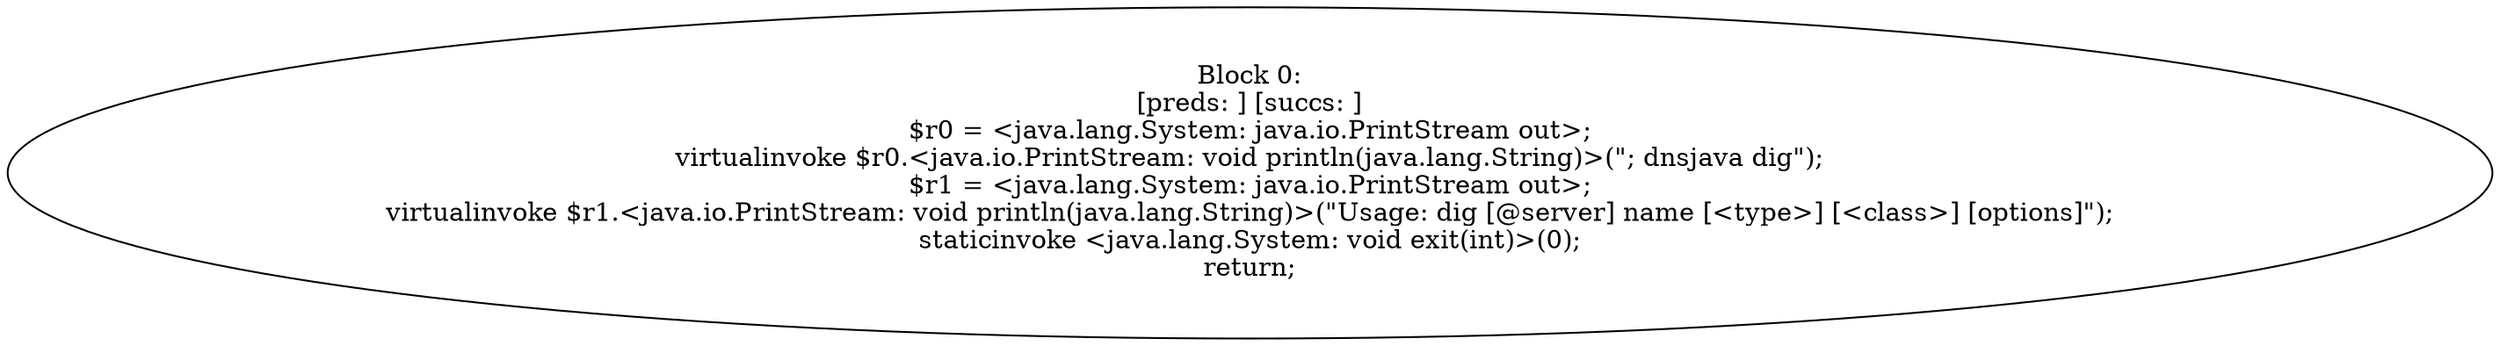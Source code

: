 digraph "unitGraph" {
    "Block 0:
[preds: ] [succs: ]
$r0 = <java.lang.System: java.io.PrintStream out>;
virtualinvoke $r0.<java.io.PrintStream: void println(java.lang.String)>(\"; dnsjava dig\");
$r1 = <java.lang.System: java.io.PrintStream out>;
virtualinvoke $r1.<java.io.PrintStream: void println(java.lang.String)>(\"Usage: dig [@server] name [<type>] [<class>] [options]\");
staticinvoke <java.lang.System: void exit(int)>(0);
return;
"
}

